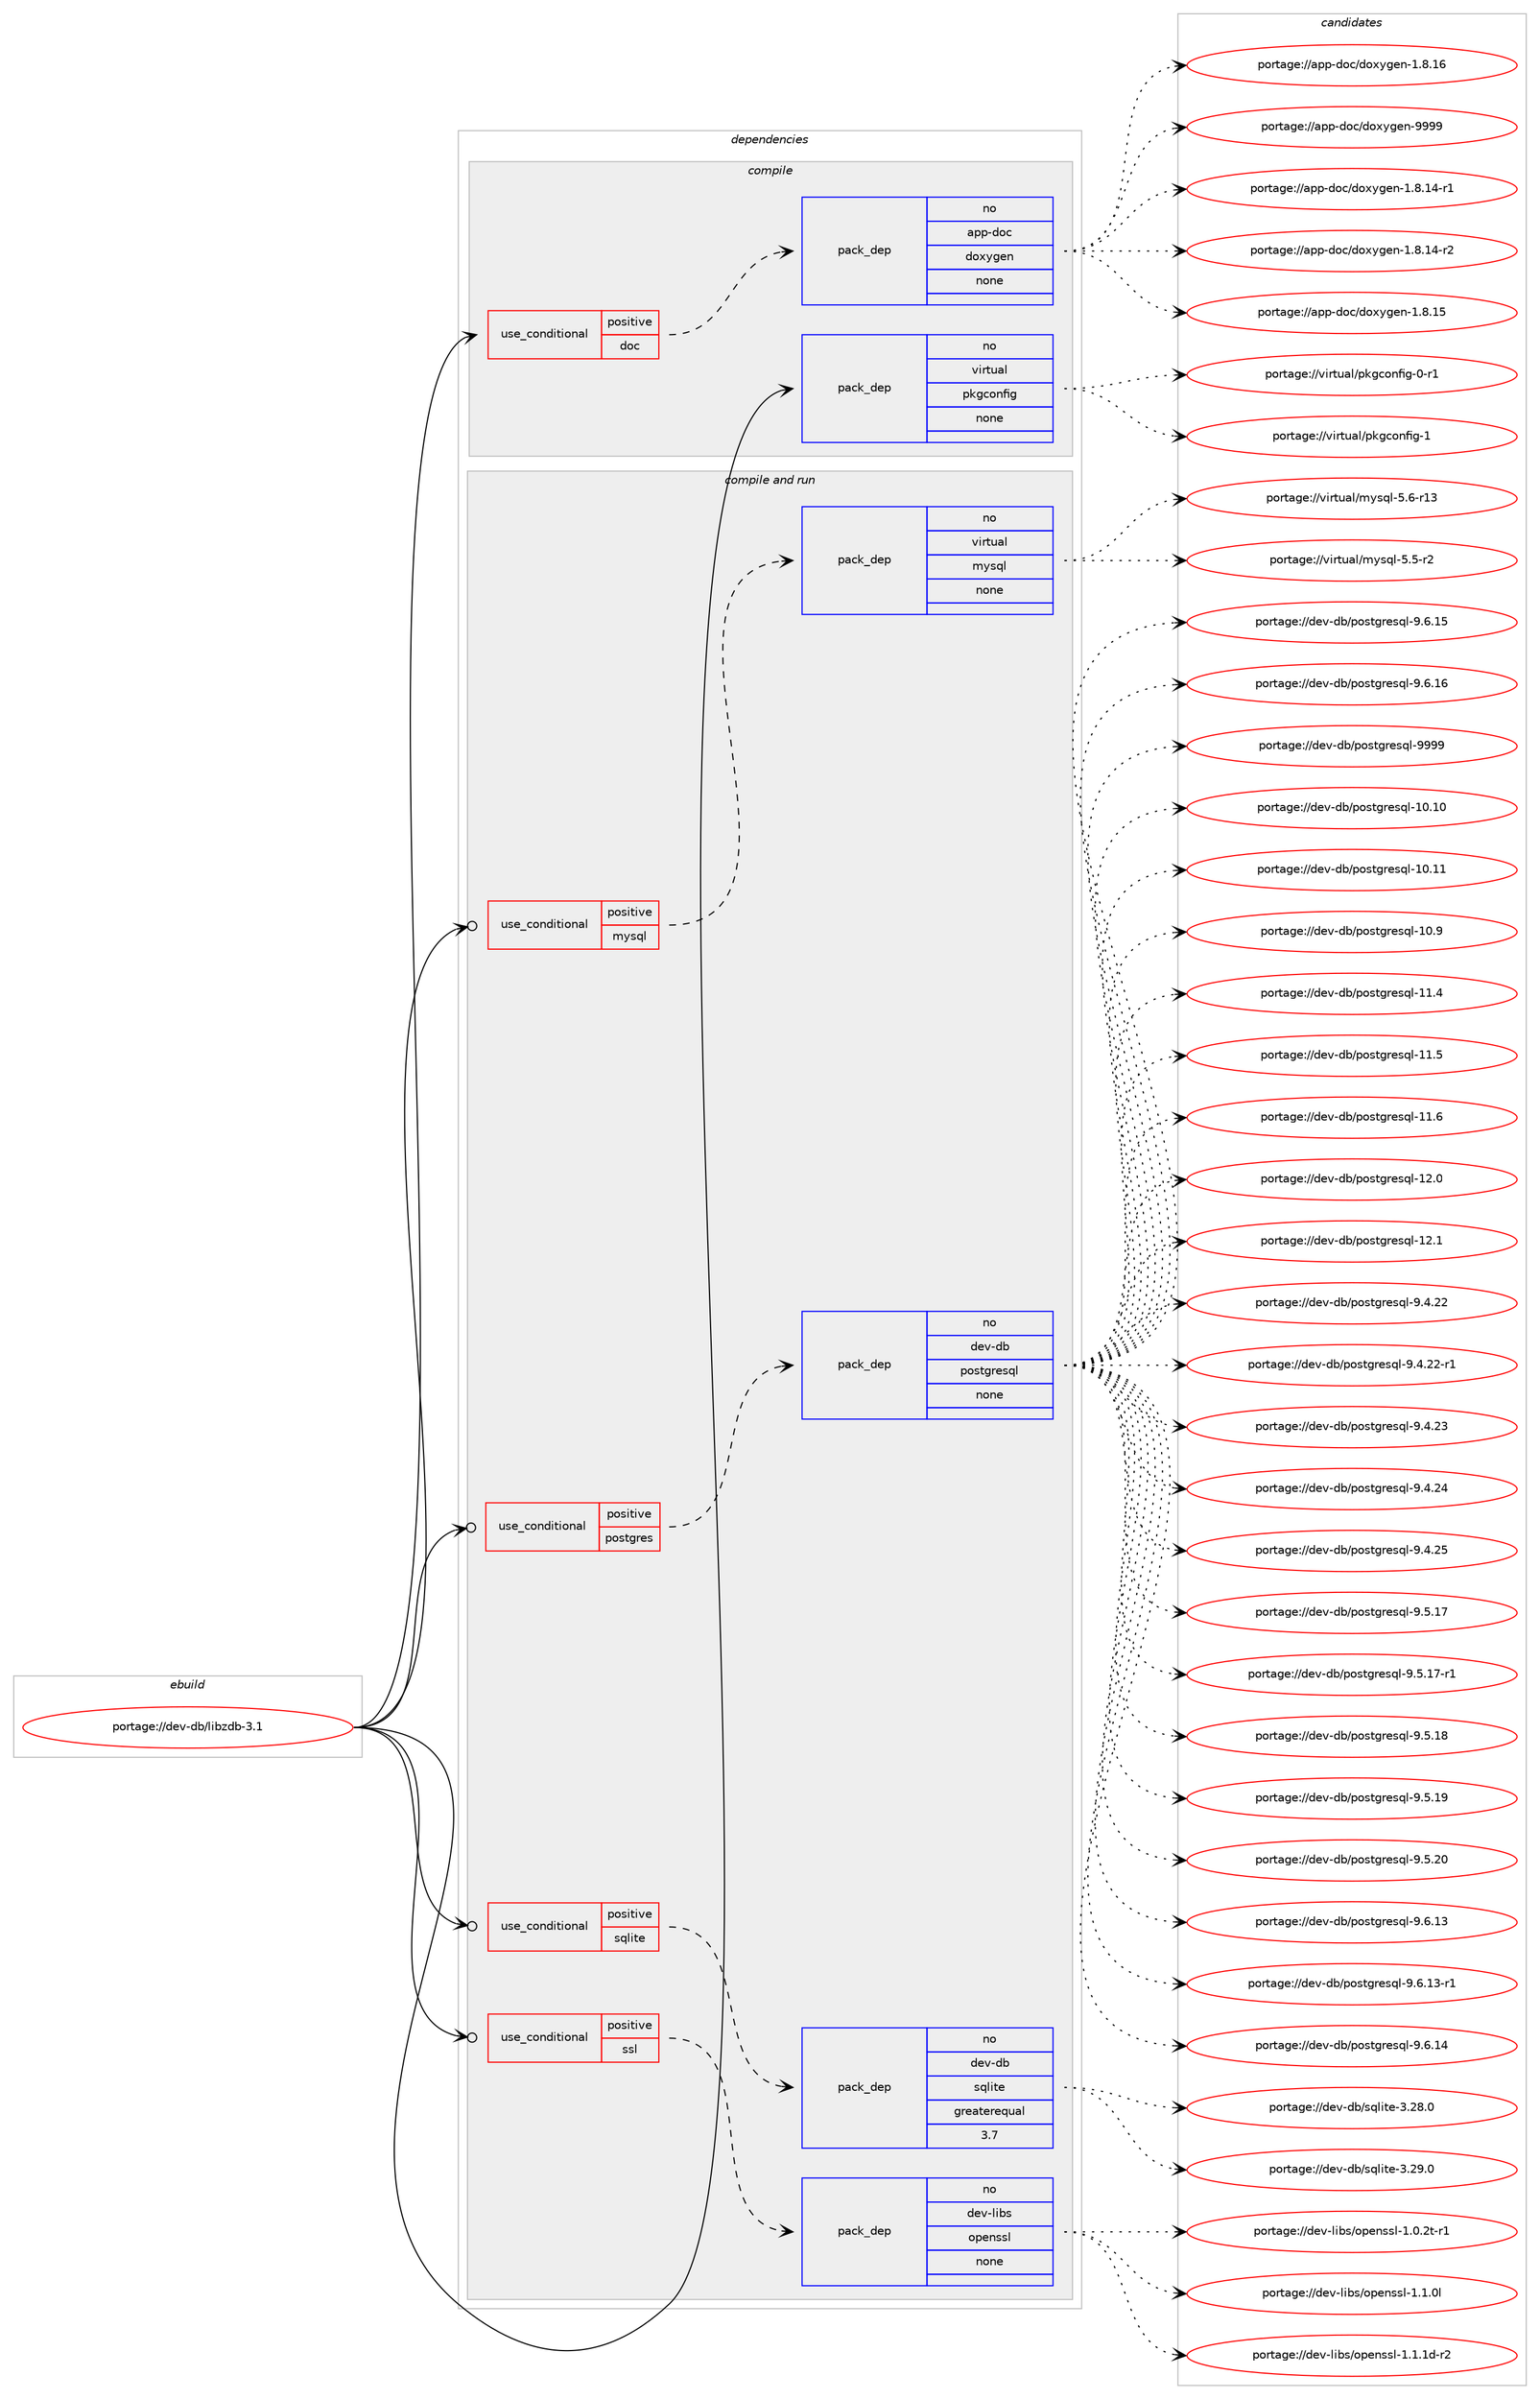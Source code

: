 digraph prolog {

# *************
# Graph options
# *************

newrank=true;
concentrate=true;
compound=true;
graph [rankdir=LR,fontname=Helvetica,fontsize=10,ranksep=1.5];#, ranksep=2.5, nodesep=0.2];
edge  [arrowhead=vee];
node  [fontname=Helvetica,fontsize=10];

# **********
# The ebuild
# **********

subgraph cluster_leftcol {
color=gray;
rank=same;
label=<<i>ebuild</i>>;
id [label="portage://dev-db/libzdb-3.1", color=red, width=4, href="../dev-db/libzdb-3.1.svg"];
}

# ****************
# The dependencies
# ****************

subgraph cluster_midcol {
color=gray;
label=<<i>dependencies</i>>;
subgraph cluster_compile {
fillcolor="#eeeeee";
style=filled;
label=<<i>compile</i>>;
subgraph cond12069 {
dependency53828 [label=<<TABLE BORDER="0" CELLBORDER="1" CELLSPACING="0" CELLPADDING="4"><TR><TD ROWSPAN="3" CELLPADDING="10">use_conditional</TD></TR><TR><TD>positive</TD></TR><TR><TD>doc</TD></TR></TABLE>>, shape=none, color=red];
subgraph pack40597 {
dependency53829 [label=<<TABLE BORDER="0" CELLBORDER="1" CELLSPACING="0" CELLPADDING="4" WIDTH="220"><TR><TD ROWSPAN="6" CELLPADDING="30">pack_dep</TD></TR><TR><TD WIDTH="110">no</TD></TR><TR><TD>app-doc</TD></TR><TR><TD>doxygen</TD></TR><TR><TD>none</TD></TR><TR><TD></TD></TR></TABLE>>, shape=none, color=blue];
}
dependency53828:e -> dependency53829:w [weight=20,style="dashed",arrowhead="vee"];
}
id:e -> dependency53828:w [weight=20,style="solid",arrowhead="vee"];
subgraph pack40598 {
dependency53830 [label=<<TABLE BORDER="0" CELLBORDER="1" CELLSPACING="0" CELLPADDING="4" WIDTH="220"><TR><TD ROWSPAN="6" CELLPADDING="30">pack_dep</TD></TR><TR><TD WIDTH="110">no</TD></TR><TR><TD>virtual</TD></TR><TR><TD>pkgconfig</TD></TR><TR><TD>none</TD></TR><TR><TD></TD></TR></TABLE>>, shape=none, color=blue];
}
id:e -> dependency53830:w [weight=20,style="solid",arrowhead="vee"];
}
subgraph cluster_compileandrun {
fillcolor="#eeeeee";
style=filled;
label=<<i>compile and run</i>>;
subgraph cond12070 {
dependency53831 [label=<<TABLE BORDER="0" CELLBORDER="1" CELLSPACING="0" CELLPADDING="4"><TR><TD ROWSPAN="3" CELLPADDING="10">use_conditional</TD></TR><TR><TD>positive</TD></TR><TR><TD>mysql</TD></TR></TABLE>>, shape=none, color=red];
subgraph pack40599 {
dependency53832 [label=<<TABLE BORDER="0" CELLBORDER="1" CELLSPACING="0" CELLPADDING="4" WIDTH="220"><TR><TD ROWSPAN="6" CELLPADDING="30">pack_dep</TD></TR><TR><TD WIDTH="110">no</TD></TR><TR><TD>virtual</TD></TR><TR><TD>mysql</TD></TR><TR><TD>none</TD></TR><TR><TD></TD></TR></TABLE>>, shape=none, color=blue];
}
dependency53831:e -> dependency53832:w [weight=20,style="dashed",arrowhead="vee"];
}
id:e -> dependency53831:w [weight=20,style="solid",arrowhead="odotvee"];
subgraph cond12071 {
dependency53833 [label=<<TABLE BORDER="0" CELLBORDER="1" CELLSPACING="0" CELLPADDING="4"><TR><TD ROWSPAN="3" CELLPADDING="10">use_conditional</TD></TR><TR><TD>positive</TD></TR><TR><TD>postgres</TD></TR></TABLE>>, shape=none, color=red];
subgraph pack40600 {
dependency53834 [label=<<TABLE BORDER="0" CELLBORDER="1" CELLSPACING="0" CELLPADDING="4" WIDTH="220"><TR><TD ROWSPAN="6" CELLPADDING="30">pack_dep</TD></TR><TR><TD WIDTH="110">no</TD></TR><TR><TD>dev-db</TD></TR><TR><TD>postgresql</TD></TR><TR><TD>none</TD></TR><TR><TD></TD></TR></TABLE>>, shape=none, color=blue];
}
dependency53833:e -> dependency53834:w [weight=20,style="dashed",arrowhead="vee"];
}
id:e -> dependency53833:w [weight=20,style="solid",arrowhead="odotvee"];
subgraph cond12072 {
dependency53835 [label=<<TABLE BORDER="0" CELLBORDER="1" CELLSPACING="0" CELLPADDING="4"><TR><TD ROWSPAN="3" CELLPADDING="10">use_conditional</TD></TR><TR><TD>positive</TD></TR><TR><TD>sqlite</TD></TR></TABLE>>, shape=none, color=red];
subgraph pack40601 {
dependency53836 [label=<<TABLE BORDER="0" CELLBORDER="1" CELLSPACING="0" CELLPADDING="4" WIDTH="220"><TR><TD ROWSPAN="6" CELLPADDING="30">pack_dep</TD></TR><TR><TD WIDTH="110">no</TD></TR><TR><TD>dev-db</TD></TR><TR><TD>sqlite</TD></TR><TR><TD>greaterequal</TD></TR><TR><TD>3.7</TD></TR></TABLE>>, shape=none, color=blue];
}
dependency53835:e -> dependency53836:w [weight=20,style="dashed",arrowhead="vee"];
}
id:e -> dependency53835:w [weight=20,style="solid",arrowhead="odotvee"];
subgraph cond12073 {
dependency53837 [label=<<TABLE BORDER="0" CELLBORDER="1" CELLSPACING="0" CELLPADDING="4"><TR><TD ROWSPAN="3" CELLPADDING="10">use_conditional</TD></TR><TR><TD>positive</TD></TR><TR><TD>ssl</TD></TR></TABLE>>, shape=none, color=red];
subgraph pack40602 {
dependency53838 [label=<<TABLE BORDER="0" CELLBORDER="1" CELLSPACING="0" CELLPADDING="4" WIDTH="220"><TR><TD ROWSPAN="6" CELLPADDING="30">pack_dep</TD></TR><TR><TD WIDTH="110">no</TD></TR><TR><TD>dev-libs</TD></TR><TR><TD>openssl</TD></TR><TR><TD>none</TD></TR><TR><TD></TD></TR></TABLE>>, shape=none, color=blue];
}
dependency53837:e -> dependency53838:w [weight=20,style="dashed",arrowhead="vee"];
}
id:e -> dependency53837:w [weight=20,style="solid",arrowhead="odotvee"];
}
subgraph cluster_run {
fillcolor="#eeeeee";
style=filled;
label=<<i>run</i>>;
}
}

# **************
# The candidates
# **************

subgraph cluster_choices {
rank=same;
color=gray;
label=<<i>candidates</i>>;

subgraph choice40597 {
color=black;
nodesep=1;
choiceportage97112112451001119947100111120121103101110454946564649524511449 [label="portage://app-doc/doxygen-1.8.14-r1", color=red, width=4,href="../app-doc/doxygen-1.8.14-r1.svg"];
choiceportage97112112451001119947100111120121103101110454946564649524511450 [label="portage://app-doc/doxygen-1.8.14-r2", color=red, width=4,href="../app-doc/doxygen-1.8.14-r2.svg"];
choiceportage9711211245100111994710011112012110310111045494656464953 [label="portage://app-doc/doxygen-1.8.15", color=red, width=4,href="../app-doc/doxygen-1.8.15.svg"];
choiceportage9711211245100111994710011112012110310111045494656464954 [label="portage://app-doc/doxygen-1.8.16", color=red, width=4,href="../app-doc/doxygen-1.8.16.svg"];
choiceportage971121124510011199471001111201211031011104557575757 [label="portage://app-doc/doxygen-9999", color=red, width=4,href="../app-doc/doxygen-9999.svg"];
dependency53829:e -> choiceportage97112112451001119947100111120121103101110454946564649524511449:w [style=dotted,weight="100"];
dependency53829:e -> choiceportage97112112451001119947100111120121103101110454946564649524511450:w [style=dotted,weight="100"];
dependency53829:e -> choiceportage9711211245100111994710011112012110310111045494656464953:w [style=dotted,weight="100"];
dependency53829:e -> choiceportage9711211245100111994710011112012110310111045494656464954:w [style=dotted,weight="100"];
dependency53829:e -> choiceportage971121124510011199471001111201211031011104557575757:w [style=dotted,weight="100"];
}
subgraph choice40598 {
color=black;
nodesep=1;
choiceportage11810511411611797108471121071039911111010210510345484511449 [label="portage://virtual/pkgconfig-0-r1", color=red, width=4,href="../virtual/pkgconfig-0-r1.svg"];
choiceportage1181051141161179710847112107103991111101021051034549 [label="portage://virtual/pkgconfig-1", color=red, width=4,href="../virtual/pkgconfig-1.svg"];
dependency53830:e -> choiceportage11810511411611797108471121071039911111010210510345484511449:w [style=dotted,weight="100"];
dependency53830:e -> choiceportage1181051141161179710847112107103991111101021051034549:w [style=dotted,weight="100"];
}
subgraph choice40599 {
color=black;
nodesep=1;
choiceportage1181051141161179710847109121115113108455346534511450 [label="portage://virtual/mysql-5.5-r2", color=red, width=4,href="../virtual/mysql-5.5-r2.svg"];
choiceportage118105114116117971084710912111511310845534654451144951 [label="portage://virtual/mysql-5.6-r13", color=red, width=4,href="../virtual/mysql-5.6-r13.svg"];
dependency53832:e -> choiceportage1181051141161179710847109121115113108455346534511450:w [style=dotted,weight="100"];
dependency53832:e -> choiceportage118105114116117971084710912111511310845534654451144951:w [style=dotted,weight="100"];
}
subgraph choice40600 {
color=black;
nodesep=1;
choiceportage100101118451009847112111115116103114101115113108454948464948 [label="portage://dev-db/postgresql-10.10", color=red, width=4,href="../dev-db/postgresql-10.10.svg"];
choiceportage100101118451009847112111115116103114101115113108454948464949 [label="portage://dev-db/postgresql-10.11", color=red, width=4,href="../dev-db/postgresql-10.11.svg"];
choiceportage1001011184510098471121111151161031141011151131084549484657 [label="portage://dev-db/postgresql-10.9", color=red, width=4,href="../dev-db/postgresql-10.9.svg"];
choiceportage1001011184510098471121111151161031141011151131084549494652 [label="portage://dev-db/postgresql-11.4", color=red, width=4,href="../dev-db/postgresql-11.4.svg"];
choiceportage1001011184510098471121111151161031141011151131084549494653 [label="portage://dev-db/postgresql-11.5", color=red, width=4,href="../dev-db/postgresql-11.5.svg"];
choiceportage1001011184510098471121111151161031141011151131084549494654 [label="portage://dev-db/postgresql-11.6", color=red, width=4,href="../dev-db/postgresql-11.6.svg"];
choiceportage1001011184510098471121111151161031141011151131084549504648 [label="portage://dev-db/postgresql-12.0", color=red, width=4,href="../dev-db/postgresql-12.0.svg"];
choiceportage1001011184510098471121111151161031141011151131084549504649 [label="portage://dev-db/postgresql-12.1", color=red, width=4,href="../dev-db/postgresql-12.1.svg"];
choiceportage10010111845100984711211111511610311410111511310845574652465050 [label="portage://dev-db/postgresql-9.4.22", color=red, width=4,href="../dev-db/postgresql-9.4.22.svg"];
choiceportage100101118451009847112111115116103114101115113108455746524650504511449 [label="portage://dev-db/postgresql-9.4.22-r1", color=red, width=4,href="../dev-db/postgresql-9.4.22-r1.svg"];
choiceportage10010111845100984711211111511610311410111511310845574652465051 [label="portage://dev-db/postgresql-9.4.23", color=red, width=4,href="../dev-db/postgresql-9.4.23.svg"];
choiceportage10010111845100984711211111511610311410111511310845574652465052 [label="portage://dev-db/postgresql-9.4.24", color=red, width=4,href="../dev-db/postgresql-9.4.24.svg"];
choiceportage10010111845100984711211111511610311410111511310845574652465053 [label="portage://dev-db/postgresql-9.4.25", color=red, width=4,href="../dev-db/postgresql-9.4.25.svg"];
choiceportage10010111845100984711211111511610311410111511310845574653464955 [label="portage://dev-db/postgresql-9.5.17", color=red, width=4,href="../dev-db/postgresql-9.5.17.svg"];
choiceportage100101118451009847112111115116103114101115113108455746534649554511449 [label="portage://dev-db/postgresql-9.5.17-r1", color=red, width=4,href="../dev-db/postgresql-9.5.17-r1.svg"];
choiceportage10010111845100984711211111511610311410111511310845574653464956 [label="portage://dev-db/postgresql-9.5.18", color=red, width=4,href="../dev-db/postgresql-9.5.18.svg"];
choiceportage10010111845100984711211111511610311410111511310845574653464957 [label="portage://dev-db/postgresql-9.5.19", color=red, width=4,href="../dev-db/postgresql-9.5.19.svg"];
choiceportage10010111845100984711211111511610311410111511310845574653465048 [label="portage://dev-db/postgresql-9.5.20", color=red, width=4,href="../dev-db/postgresql-9.5.20.svg"];
choiceportage10010111845100984711211111511610311410111511310845574654464951 [label="portage://dev-db/postgresql-9.6.13", color=red, width=4,href="../dev-db/postgresql-9.6.13.svg"];
choiceportage100101118451009847112111115116103114101115113108455746544649514511449 [label="portage://dev-db/postgresql-9.6.13-r1", color=red, width=4,href="../dev-db/postgresql-9.6.13-r1.svg"];
choiceportage10010111845100984711211111511610311410111511310845574654464952 [label="portage://dev-db/postgresql-9.6.14", color=red, width=4,href="../dev-db/postgresql-9.6.14.svg"];
choiceportage10010111845100984711211111511610311410111511310845574654464953 [label="portage://dev-db/postgresql-9.6.15", color=red, width=4,href="../dev-db/postgresql-9.6.15.svg"];
choiceportage10010111845100984711211111511610311410111511310845574654464954 [label="portage://dev-db/postgresql-9.6.16", color=red, width=4,href="../dev-db/postgresql-9.6.16.svg"];
choiceportage1001011184510098471121111151161031141011151131084557575757 [label="portage://dev-db/postgresql-9999", color=red, width=4,href="../dev-db/postgresql-9999.svg"];
dependency53834:e -> choiceportage100101118451009847112111115116103114101115113108454948464948:w [style=dotted,weight="100"];
dependency53834:e -> choiceportage100101118451009847112111115116103114101115113108454948464949:w [style=dotted,weight="100"];
dependency53834:e -> choiceportage1001011184510098471121111151161031141011151131084549484657:w [style=dotted,weight="100"];
dependency53834:e -> choiceportage1001011184510098471121111151161031141011151131084549494652:w [style=dotted,weight="100"];
dependency53834:e -> choiceportage1001011184510098471121111151161031141011151131084549494653:w [style=dotted,weight="100"];
dependency53834:e -> choiceportage1001011184510098471121111151161031141011151131084549494654:w [style=dotted,weight="100"];
dependency53834:e -> choiceportage1001011184510098471121111151161031141011151131084549504648:w [style=dotted,weight="100"];
dependency53834:e -> choiceportage1001011184510098471121111151161031141011151131084549504649:w [style=dotted,weight="100"];
dependency53834:e -> choiceportage10010111845100984711211111511610311410111511310845574652465050:w [style=dotted,weight="100"];
dependency53834:e -> choiceportage100101118451009847112111115116103114101115113108455746524650504511449:w [style=dotted,weight="100"];
dependency53834:e -> choiceportage10010111845100984711211111511610311410111511310845574652465051:w [style=dotted,weight="100"];
dependency53834:e -> choiceportage10010111845100984711211111511610311410111511310845574652465052:w [style=dotted,weight="100"];
dependency53834:e -> choiceportage10010111845100984711211111511610311410111511310845574652465053:w [style=dotted,weight="100"];
dependency53834:e -> choiceportage10010111845100984711211111511610311410111511310845574653464955:w [style=dotted,weight="100"];
dependency53834:e -> choiceportage100101118451009847112111115116103114101115113108455746534649554511449:w [style=dotted,weight="100"];
dependency53834:e -> choiceportage10010111845100984711211111511610311410111511310845574653464956:w [style=dotted,weight="100"];
dependency53834:e -> choiceportage10010111845100984711211111511610311410111511310845574653464957:w [style=dotted,weight="100"];
dependency53834:e -> choiceportage10010111845100984711211111511610311410111511310845574653465048:w [style=dotted,weight="100"];
dependency53834:e -> choiceportage10010111845100984711211111511610311410111511310845574654464951:w [style=dotted,weight="100"];
dependency53834:e -> choiceportage100101118451009847112111115116103114101115113108455746544649514511449:w [style=dotted,weight="100"];
dependency53834:e -> choiceportage10010111845100984711211111511610311410111511310845574654464952:w [style=dotted,weight="100"];
dependency53834:e -> choiceportage10010111845100984711211111511610311410111511310845574654464953:w [style=dotted,weight="100"];
dependency53834:e -> choiceportage10010111845100984711211111511610311410111511310845574654464954:w [style=dotted,weight="100"];
dependency53834:e -> choiceportage1001011184510098471121111151161031141011151131084557575757:w [style=dotted,weight="100"];
}
subgraph choice40601 {
color=black;
nodesep=1;
choiceportage10010111845100984711511310810511610145514650564648 [label="portage://dev-db/sqlite-3.28.0", color=red, width=4,href="../dev-db/sqlite-3.28.0.svg"];
choiceportage10010111845100984711511310810511610145514650574648 [label="portage://dev-db/sqlite-3.29.0", color=red, width=4,href="../dev-db/sqlite-3.29.0.svg"];
dependency53836:e -> choiceportage10010111845100984711511310810511610145514650564648:w [style=dotted,weight="100"];
dependency53836:e -> choiceportage10010111845100984711511310810511610145514650574648:w [style=dotted,weight="100"];
}
subgraph choice40602 {
color=black;
nodesep=1;
choiceportage1001011184510810598115471111121011101151151084549464846501164511449 [label="portage://dev-libs/openssl-1.0.2t-r1", color=red, width=4,href="../dev-libs/openssl-1.0.2t-r1.svg"];
choiceportage100101118451081059811547111112101110115115108454946494648108 [label="portage://dev-libs/openssl-1.1.0l", color=red, width=4,href="../dev-libs/openssl-1.1.0l.svg"];
choiceportage1001011184510810598115471111121011101151151084549464946491004511450 [label="portage://dev-libs/openssl-1.1.1d-r2", color=red, width=4,href="../dev-libs/openssl-1.1.1d-r2.svg"];
dependency53838:e -> choiceportage1001011184510810598115471111121011101151151084549464846501164511449:w [style=dotted,weight="100"];
dependency53838:e -> choiceportage100101118451081059811547111112101110115115108454946494648108:w [style=dotted,weight="100"];
dependency53838:e -> choiceportage1001011184510810598115471111121011101151151084549464946491004511450:w [style=dotted,weight="100"];
}
}

}
